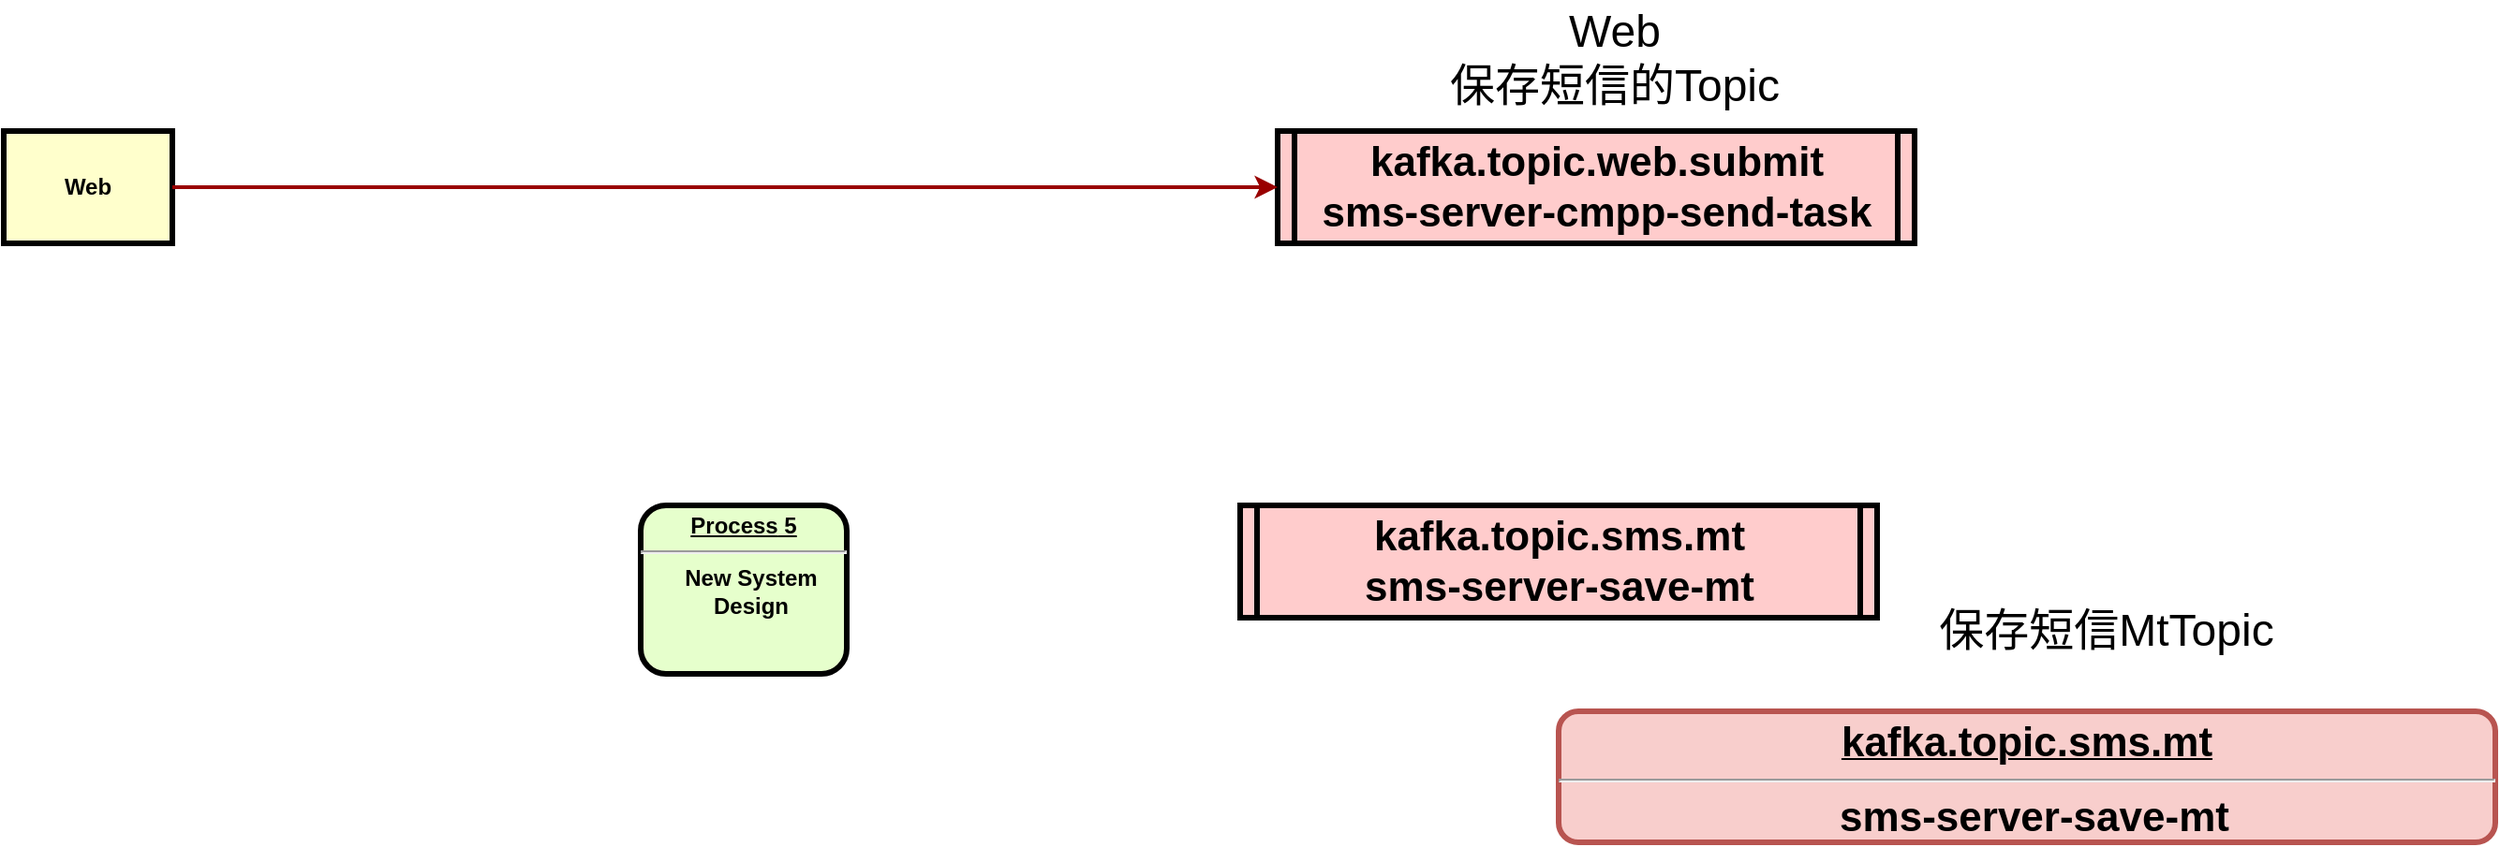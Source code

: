 <mxfile version="26.0.16">
  <diagram name="Page-1" id="c7558073-3199-34d8-9f00-42111426c3f3">
    <mxGraphModel dx="2206" dy="1188" grid="1" gridSize="10" guides="1" tooltips="1" connect="1" arrows="1" fold="1" page="1" pageScale="1" pageWidth="4681" pageHeight="3300" background="none" math="0" shadow="0">
      <root>
        <mxCell id="0" />
        <mxCell id="1" parent="0" />
        <mxCell id="5" value="kafka.topic.web.submit&#xa;sms-server-cmpp-send-task" style="shape=process;whiteSpace=wrap;align=center;verticalAlign=middle;size=0.025;fontStyle=1;strokeWidth=3;fillColor=#FFCCCC;fontSize=22;" parent="1" vertex="1">
          <mxGeometry x="880" y="310" width="340" height="60" as="geometry" />
        </mxCell>
        <mxCell id="9" value="&lt;p style=&quot;margin: 0px; margin-top: 4px; text-align: center; text-decoration: underline;&quot;&gt;&lt;strong&gt;&lt;strong&gt;Process&lt;/strong&gt; 5&lt;br /&gt;&lt;/strong&gt;&lt;/p&gt;&lt;hr /&gt;&lt;p style=&quot;margin: 0px; margin-left: 8px;&quot;&gt;New System&lt;/p&gt;&lt;p style=&quot;margin: 0px; margin-left: 8px;&quot;&gt;Design&lt;/p&gt;" style="verticalAlign=middle;align=center;overflow=fill;fontSize=12;fontFamily=Helvetica;html=1;rounded=1;fontStyle=1;strokeWidth=3;fillColor=#E6FFCC" parent="1" vertex="1">
          <mxGeometry x="540" y="510" width="110" height="90" as="geometry" />
        </mxCell>
        <mxCell id="14" value="Web" style="whiteSpace=wrap;align=center;verticalAlign=middle;fontStyle=1;strokeWidth=3;fillColor=#FFFFCC" parent="1" vertex="1">
          <mxGeometry x="200.0" y="310.0" width="90" height="60" as="geometry" />
        </mxCell>
        <mxCell id="73" value="" style="edgeStyle=elbowEdgeStyle;elbow=vertical;strokeColor=#990000;strokeWidth=2;entryX=0;entryY=0.5;entryDx=0;entryDy=0;exitX=1;exitY=0.5;exitDx=0;exitDy=0;" parent="1" source="14" target="5" edge="1">
          <mxGeometry width="100" height="100" relative="1" as="geometry">
            <mxPoint x="390" y="430" as="sourcePoint" />
            <mxPoint x="840" y="340" as="targetPoint" />
            <Array as="points">
              <mxPoint x="680" y="340" />
            </Array>
          </mxGeometry>
        </mxCell>
        <mxCell id="Go8G2ca-5ozSkLpdjjPo-104" value="Web&#xa;保存短信的Topic" style="text;spacingTop=-5;align=center;fontSize=24;" vertex="1" parent="1">
          <mxGeometry x="1017.5" y="240" width="85" height="20" as="geometry" />
        </mxCell>
        <mxCell id="Go8G2ca-5ozSkLpdjjPo-106" value="kafka.topic.sms.mt&#xa;sms-server-save-mt" style="shape=process;whiteSpace=wrap;align=center;verticalAlign=middle;size=0.025;fontStyle=1;strokeWidth=3;fillColor=#FFCCCC;fontSize=22;" vertex="1" parent="1">
          <mxGeometry x="860" y="510" width="340" height="60" as="geometry" />
        </mxCell>
        <mxCell id="Go8G2ca-5ozSkLpdjjPo-107" value="保存短信MtTopic" style="text;spacingTop=-5;align=center;fontSize=24;" vertex="1" parent="1">
          <mxGeometry x="1280" y="560" width="85" height="20" as="geometry" />
        </mxCell>
        <mxCell id="Go8G2ca-5ozSkLpdjjPo-108" value="&lt;p style=&quot;margin: 0px; margin-top: 4px; text-align: center; text-decoration: underline;&quot;&gt;&lt;span style=&quot;font-size: 22px; text-wrap-mode: wrap;&quot;&gt;kafka.topic.sms.mt&lt;/span&gt;&lt;strong&gt;&lt;/strong&gt;&lt;/p&gt;&lt;hr&gt;&lt;p style=&quot;margin: 0px; margin-left: 8px;&quot;&gt;&lt;span style=&quot;font-size: 22px; text-wrap-mode: wrap;&quot;&gt;sms-server-save-mt&lt;/span&gt;&lt;/p&gt;" style="verticalAlign=middle;align=center;overflow=fill;fontSize=12;fontFamily=Helvetica;html=1;rounded=1;fontStyle=1;strokeWidth=3;fillColor=#f8cecc;strokeColor=#b85450;" vertex="1" parent="1">
          <mxGeometry x="1030" y="620" width="500" height="70" as="geometry" />
        </mxCell>
      </root>
    </mxGraphModel>
  </diagram>
</mxfile>
